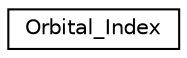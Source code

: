 digraph "Graphical Class Hierarchy"
{
  edge [fontname="Helvetica",fontsize="10",labelfontname="Helvetica",labelfontsize="10"];
  node [fontname="Helvetica",fontsize="10",shape=record];
  rankdir="LR";
  Node1 [label="Orbital_Index",height=0.2,width=0.4,color="black", fillcolor="white", style="filled",URL="$classOrbital__Index.html"];
}
